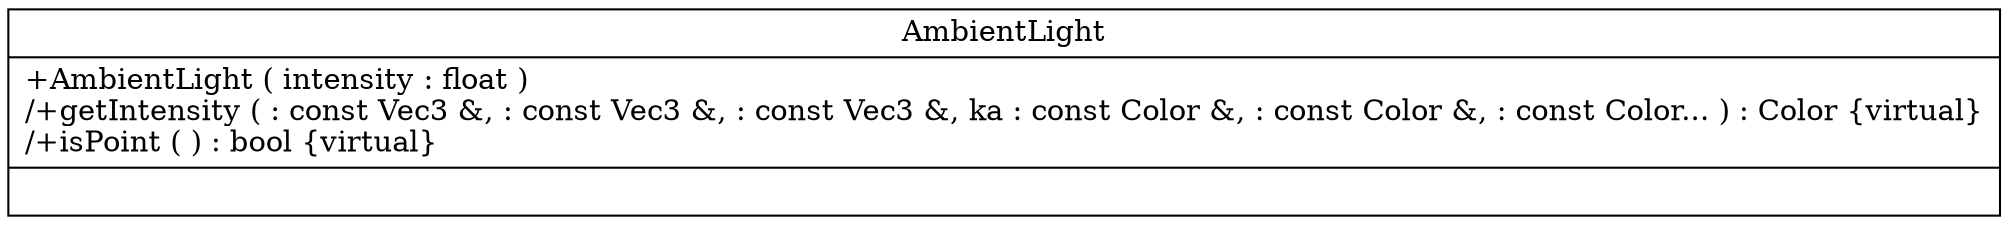 digraph AmbientLight
{
graph [ rankdir="RL" ]
"d4/dd4/class_ambient_light" [ label="AmbientLight\n|+AmbientLight ( intensity : float )\l/+getIntensity (  : const Vec3 &,  : const Vec3 &,  : const Vec3 &, ka : const Color &,  : const Color &,  : const Color... ) : Color \{virtual\}\l/+isPoint (  ) : bool \{virtual\}\l|" shape="record" ]
}